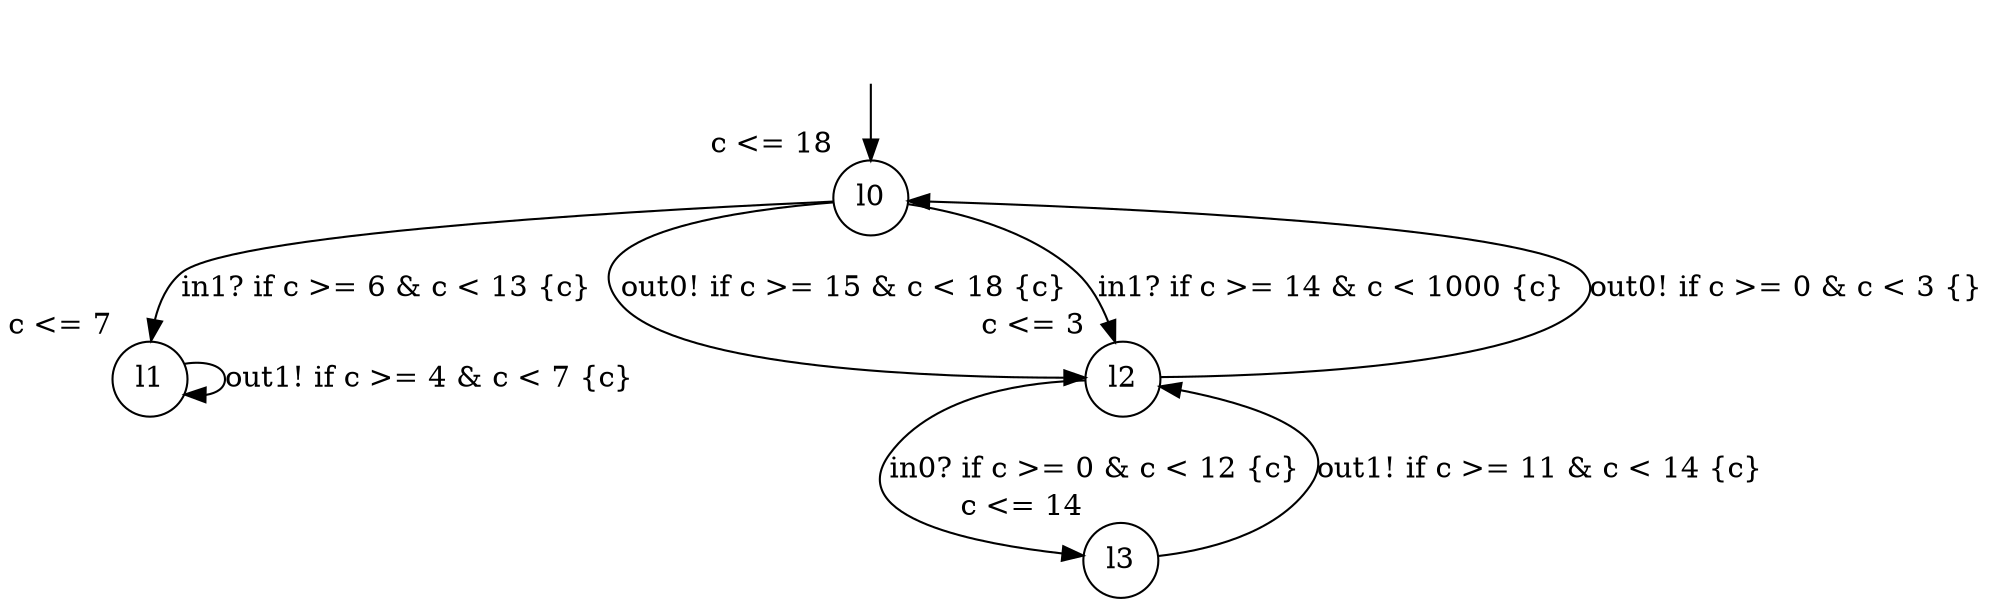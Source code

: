 digraph g {
__start0 [label="" shape="none"];
l0 [shape="circle" margin=0 label="l0", xlabel="c <= 18"];
l1 [shape="circle" margin=0 label="l1", xlabel="c <= 7"];
l2 [shape="circle" margin=0 label="l2", xlabel="c <= 3"];
l3 [shape="circle" margin=0 label="l3", xlabel="c <= 14"];
l0 -> l1 [label="in1? if c >= 6 & c < 13 {c} "];
l0 -> l2 [label="out0! if c >= 15 & c < 18 {c} "];
l0 -> l2 [label="in1? if c >= 14 & c < 1000 {c} "];
l1 -> l1 [label="out1! if c >= 4 & c < 7 {c} "];
l2 -> l3 [label="in0? if c >= 0 & c < 12 {c} "];
l2 -> l0 [label="out0! if c >= 0 & c < 3 {} "];
l3 -> l2 [label="out1! if c >= 11 & c < 14 {c} "];
__start0 -> l0;
}
